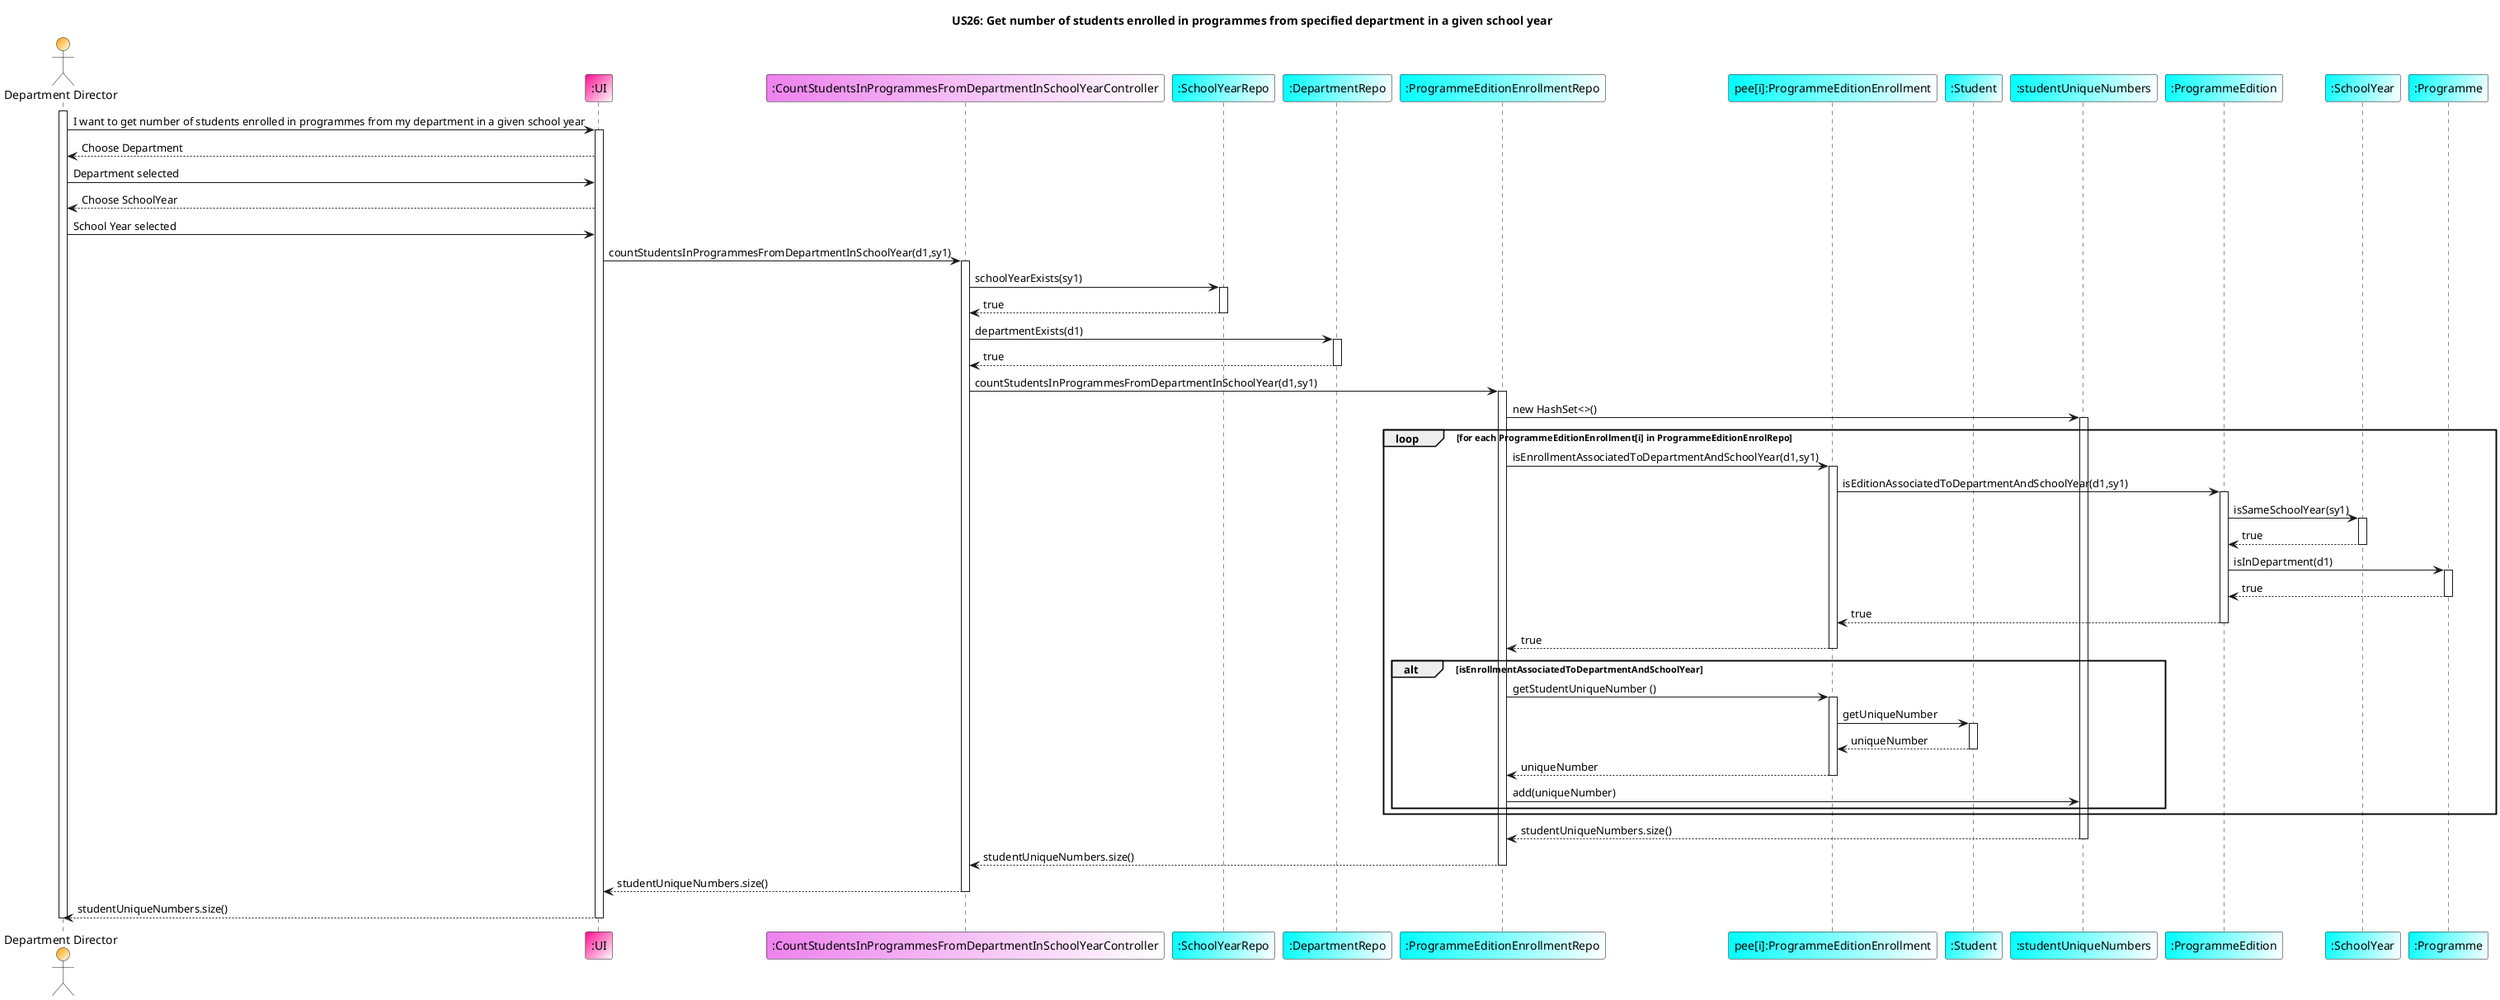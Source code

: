 @startuml

title US26: Get number of students enrolled in programmes from specified department in a given school year

actor "Department Director" as DepartmentDir #Orange/White
participant ":UI" as UI #DeepPink/White
participant ":CountStudentsInProgrammesFromDepartmentInSchoolYearController" as Controller #Violet/White
participant ":SchoolYearRepo" as SchoolYearRepo #Cyan/White
participant ":DepartmentRepo" as DepartmentRepo #Cyan/White
participant ":ProgrammeEditionEnrollmentRepo" as ProgrammeEditionEnrolRepo #Cyan/White
participant "pee[i]:ProgrammeEditionEnrollment" as ProgrammeEditionEnrollmenti #Cyan/White
participant ":Student" as Student #Cyan/White
participant ":studentUniqueNumbers" as StudentUniqueNumbers #Cyan/White
participant ":ProgrammeEdition" as ProgrammeEdition #Cyan/White
participant ":SchoolYear" as SchoolYear #Cyan/White
participant ":Programme" as Programme #Cyan/White


activate DepartmentDir
DepartmentDir -> UI: I want to get number of students enrolled in programmes from my department in a given school year
activate UI
UI-->DepartmentDir: Choose Department
DepartmentDir ->UI: Department selected
UI --> DepartmentDir: Choose SchoolYear
DepartmentDir ->UI: School Year selected

UI-> Controller: countStudentsInProgrammesFromDepartmentInSchoolYear(d1,sy1)
activate Controller
Controller -> SchoolYearRepo: schoolYearExists(sy1)
activate SchoolYearRepo
SchoolYearRepo --> Controller: true
deactivate SchoolYearRepo
Controller -> DepartmentRepo: departmentExists(d1)
activate DepartmentRepo
DepartmentRepo-->Controller: true
deactivate DepartmentRepo
Controller -> ProgrammeEditionEnrolRepo: countStudentsInProgrammesFromDepartmentInSchoolYear(d1,sy1)
activate ProgrammeEditionEnrolRepo

ProgrammeEditionEnrolRepo -> StudentUniqueNumbers: new HashSet<>()
activate StudentUniqueNumbers
loop for each ProgrammeEditionEnrollment[i] in ProgrammeEditionEnrolRepo
ProgrammeEditionEnrolRepo ->ProgrammeEditionEnrollmenti :isEnrollmentAssociatedToDepartmentAndSchoolYear(d1,sy1)
activate ProgrammeEditionEnrollmenti
ProgrammeEditionEnrollmenti -> ProgrammeEdition: isEditionAssociatedToDepartmentAndSchoolYear(d1,sy1)
activate ProgrammeEdition
ProgrammeEdition->SchoolYear: isSameSchoolYear(sy1)
activate SchoolYear
SchoolYear -->ProgrammeEdition: true
deactivate SchoolYear
ProgrammeEdition->Programme: isInDepartment(d1)
activate Programme
Programme-->ProgrammeEdition:true
deactivate Programme
ProgrammeEdition-->ProgrammeEditionEnrollmenti: true
deactivate ProgrammeEdition
ProgrammeEditionEnrollmenti-->ProgrammeEditionEnrolRepo: true
deactivate ProgrammeEditionEnrollmenti
alt isEnrollmentAssociatedToDepartmentAndSchoolYear
ProgrammeEditionEnrolRepo -> ProgrammeEditionEnrollmenti: getStudentUniqueNumber ()
activate ProgrammeEditionEnrollmenti
ProgrammeEditionEnrollmenti -> Student:getUniqueNumber
activate Student
Student -->ProgrammeEditionEnrollmenti: uniqueNumber
deactivate Student
ProgrammeEditionEnrollmenti --> ProgrammeEditionEnrolRepo: uniqueNumber
deactivate ProgrammeEditionEnrollmenti
ProgrammeEditionEnrolRepo -> StudentUniqueNumbers: add(uniqueNumber)
end
end
StudentUniqueNumbers --> ProgrammeEditionEnrolRepo: studentUniqueNumbers.size()
deactivate StudentUniqueNumbers
ProgrammeEditionEnrolRepo-->Controller: studentUniqueNumbers.size()
deactivate ProgrammeEditionEnrolRepo
Controller --> UI:  studentUniqueNumbers.size()
deactivate Controller
UI-->DepartmentDir: studentUniqueNumbers.size()
deactivate DepartmentDir
deactivate UI


@enduml